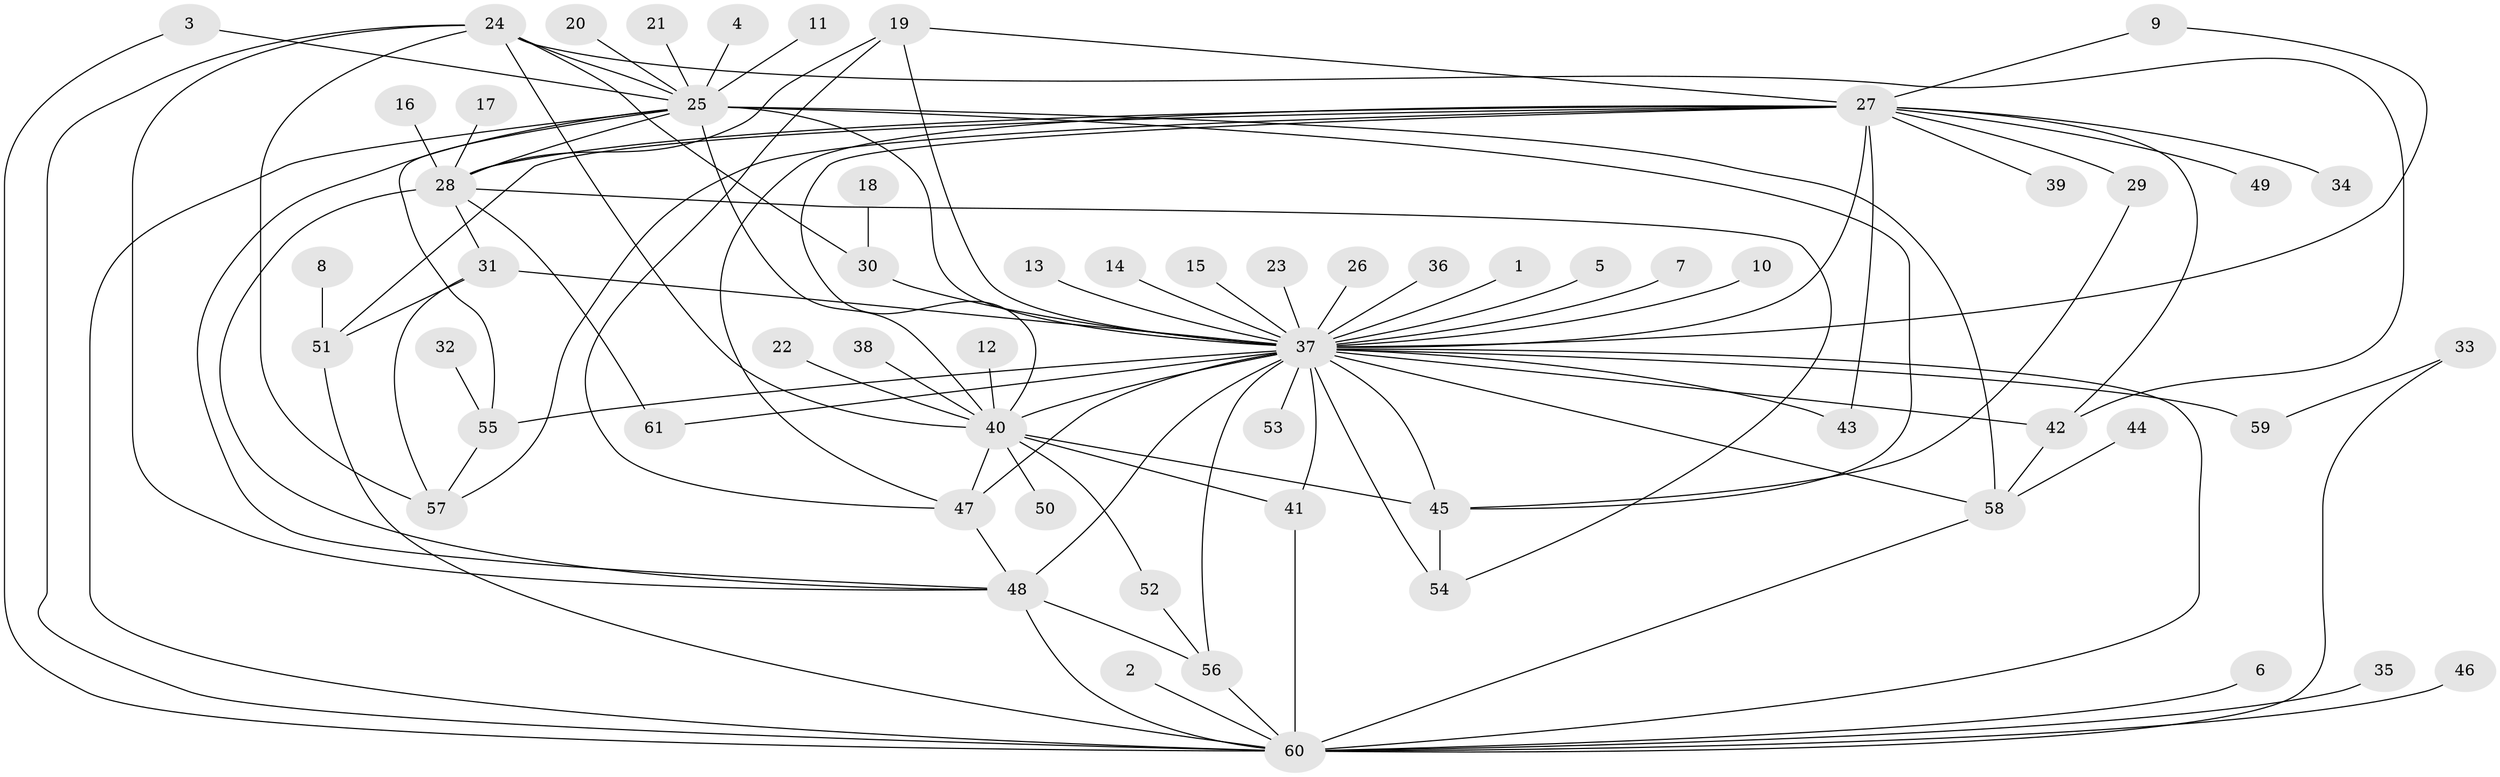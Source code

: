 // original degree distribution, {8: 0.024793388429752067, 4: 0.05785123966942149, 45: 0.008264462809917356, 13: 0.024793388429752067, 15: 0.008264462809917356, 1: 0.4628099173553719, 11: 0.008264462809917356, 3: 0.09090909090909091, 5: 0.03305785123966942, 2: 0.2231404958677686, 6: 0.03305785123966942, 7: 0.024793388429752067}
// Generated by graph-tools (version 1.1) at 2025/49/03/09/25 03:49:47]
// undirected, 61 vertices, 104 edges
graph export_dot {
graph [start="1"]
  node [color=gray90,style=filled];
  1;
  2;
  3;
  4;
  5;
  6;
  7;
  8;
  9;
  10;
  11;
  12;
  13;
  14;
  15;
  16;
  17;
  18;
  19;
  20;
  21;
  22;
  23;
  24;
  25;
  26;
  27;
  28;
  29;
  30;
  31;
  32;
  33;
  34;
  35;
  36;
  37;
  38;
  39;
  40;
  41;
  42;
  43;
  44;
  45;
  46;
  47;
  48;
  49;
  50;
  51;
  52;
  53;
  54;
  55;
  56;
  57;
  58;
  59;
  60;
  61;
  1 -- 37 [weight=1.0];
  2 -- 60 [weight=1.0];
  3 -- 25 [weight=1.0];
  3 -- 60 [weight=1.0];
  4 -- 25 [weight=1.0];
  5 -- 37 [weight=1.0];
  6 -- 60 [weight=1.0];
  7 -- 37 [weight=1.0];
  8 -- 51 [weight=1.0];
  9 -- 27 [weight=1.0];
  9 -- 37 [weight=1.0];
  10 -- 37 [weight=1.0];
  11 -- 25 [weight=1.0];
  12 -- 40 [weight=1.0];
  13 -- 37 [weight=1.0];
  14 -- 37 [weight=1.0];
  15 -- 37 [weight=1.0];
  16 -- 28 [weight=1.0];
  17 -- 28 [weight=1.0];
  18 -- 30 [weight=1.0];
  19 -- 27 [weight=1.0];
  19 -- 28 [weight=2.0];
  19 -- 37 [weight=1.0];
  19 -- 47 [weight=1.0];
  20 -- 25 [weight=1.0];
  21 -- 25 [weight=1.0];
  22 -- 40 [weight=1.0];
  23 -- 37 [weight=1.0];
  24 -- 25 [weight=1.0];
  24 -- 30 [weight=1.0];
  24 -- 40 [weight=1.0];
  24 -- 42 [weight=1.0];
  24 -- 48 [weight=1.0];
  24 -- 57 [weight=1.0];
  24 -- 60 [weight=1.0];
  25 -- 28 [weight=1.0];
  25 -- 37 [weight=1.0];
  25 -- 40 [weight=1.0];
  25 -- 45 [weight=1.0];
  25 -- 48 [weight=1.0];
  25 -- 55 [weight=1.0];
  25 -- 58 [weight=1.0];
  25 -- 60 [weight=1.0];
  26 -- 37 [weight=1.0];
  27 -- 28 [weight=1.0];
  27 -- 29 [weight=1.0];
  27 -- 34 [weight=1.0];
  27 -- 37 [weight=3.0];
  27 -- 39 [weight=1.0];
  27 -- 40 [weight=1.0];
  27 -- 42 [weight=1.0];
  27 -- 43 [weight=1.0];
  27 -- 47 [weight=1.0];
  27 -- 49 [weight=1.0];
  27 -- 51 [weight=1.0];
  27 -- 57 [weight=1.0];
  28 -- 31 [weight=1.0];
  28 -- 48 [weight=1.0];
  28 -- 54 [weight=1.0];
  28 -- 61 [weight=1.0];
  29 -- 45 [weight=1.0];
  30 -- 37 [weight=2.0];
  31 -- 37 [weight=3.0];
  31 -- 51 [weight=1.0];
  31 -- 57 [weight=1.0];
  32 -- 55 [weight=1.0];
  33 -- 59 [weight=1.0];
  33 -- 60 [weight=1.0];
  35 -- 60 [weight=1.0];
  36 -- 37 [weight=1.0];
  37 -- 40 [weight=1.0];
  37 -- 41 [weight=1.0];
  37 -- 42 [weight=2.0];
  37 -- 43 [weight=1.0];
  37 -- 45 [weight=2.0];
  37 -- 47 [weight=2.0];
  37 -- 48 [weight=2.0];
  37 -- 53 [weight=1.0];
  37 -- 54 [weight=1.0];
  37 -- 55 [weight=2.0];
  37 -- 56 [weight=1.0];
  37 -- 58 [weight=1.0];
  37 -- 59 [weight=1.0];
  37 -- 60 [weight=2.0];
  37 -- 61 [weight=1.0];
  38 -- 40 [weight=1.0];
  40 -- 41 [weight=1.0];
  40 -- 45 [weight=1.0];
  40 -- 47 [weight=1.0];
  40 -- 50 [weight=1.0];
  40 -- 52 [weight=1.0];
  41 -- 60 [weight=1.0];
  42 -- 58 [weight=1.0];
  44 -- 58 [weight=1.0];
  45 -- 54 [weight=1.0];
  46 -- 60 [weight=1.0];
  47 -- 48 [weight=1.0];
  48 -- 56 [weight=1.0];
  48 -- 60 [weight=1.0];
  51 -- 60 [weight=1.0];
  52 -- 56 [weight=1.0];
  55 -- 57 [weight=1.0];
  56 -- 60 [weight=1.0];
  58 -- 60 [weight=1.0];
}
